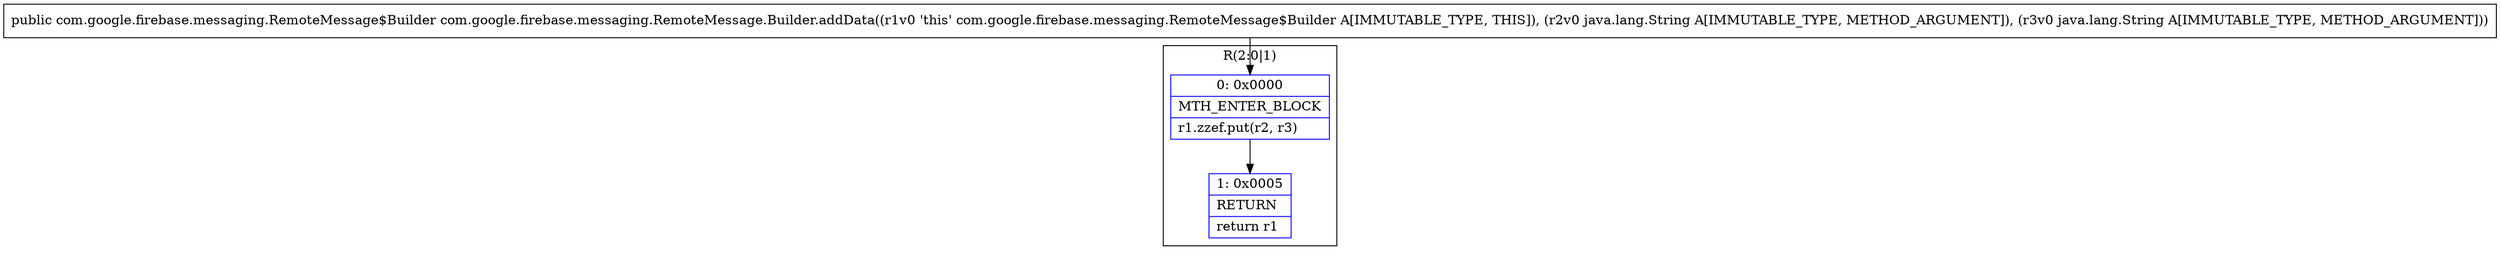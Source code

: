 digraph "CFG forcom.google.firebase.messaging.RemoteMessage.Builder.addData(Ljava\/lang\/String;Ljava\/lang\/String;)Lcom\/google\/firebase\/messaging\/RemoteMessage$Builder;" {
subgraph cluster_Region_589319723 {
label = "R(2:0|1)";
node [shape=record,color=blue];
Node_0 [shape=record,label="{0\:\ 0x0000|MTH_ENTER_BLOCK\l|r1.zzef.put(r2, r3)\l}"];
Node_1 [shape=record,label="{1\:\ 0x0005|RETURN\l|return r1\l}"];
}
MethodNode[shape=record,label="{public com.google.firebase.messaging.RemoteMessage$Builder com.google.firebase.messaging.RemoteMessage.Builder.addData((r1v0 'this' com.google.firebase.messaging.RemoteMessage$Builder A[IMMUTABLE_TYPE, THIS]), (r2v0 java.lang.String A[IMMUTABLE_TYPE, METHOD_ARGUMENT]), (r3v0 java.lang.String A[IMMUTABLE_TYPE, METHOD_ARGUMENT])) }"];
MethodNode -> Node_0;
Node_0 -> Node_1;
}

